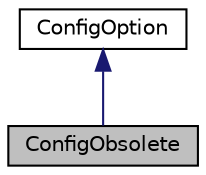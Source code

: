 digraph "ConfigObsolete"
{
 // INTERACTIVE_SVG=YES
 // LATEX_PDF_SIZE
  edge [fontname="Helvetica",fontsize="10",labelfontname="Helvetica",labelfontsize="10"];
  node [fontname="Helvetica",fontsize="10",shape=record];
  Node1 [label="ConfigObsolete",height=0.2,width=0.4,color="black", fillcolor="grey75", style="filled", fontcolor="black",tooltip="Section marker for obsolete options"];
  Node2 -> Node1 [dir="back",color="midnightblue",fontsize="10",style="solid",fontname="Helvetica"];
  Node2 [label="ConfigOption",height=0.2,width=0.4,color="black", fillcolor="white", style="filled",URL="$d2/dd3/class_config_option.html",tooltip="Abstract base class for any configuration option."];
}
